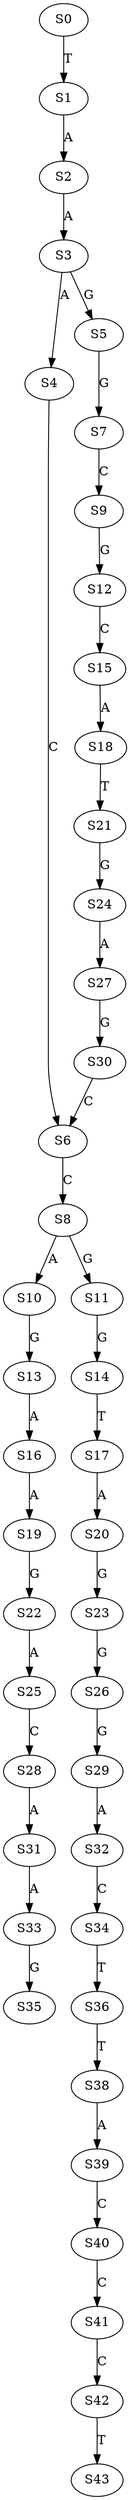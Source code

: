strict digraph  {
	S0 -> S1 [ label = T ];
	S1 -> S2 [ label = A ];
	S2 -> S3 [ label = A ];
	S3 -> S4 [ label = A ];
	S3 -> S5 [ label = G ];
	S4 -> S6 [ label = C ];
	S5 -> S7 [ label = G ];
	S6 -> S8 [ label = C ];
	S7 -> S9 [ label = C ];
	S8 -> S10 [ label = A ];
	S8 -> S11 [ label = G ];
	S9 -> S12 [ label = G ];
	S10 -> S13 [ label = G ];
	S11 -> S14 [ label = G ];
	S12 -> S15 [ label = C ];
	S13 -> S16 [ label = A ];
	S14 -> S17 [ label = T ];
	S15 -> S18 [ label = A ];
	S16 -> S19 [ label = A ];
	S17 -> S20 [ label = A ];
	S18 -> S21 [ label = T ];
	S19 -> S22 [ label = G ];
	S20 -> S23 [ label = G ];
	S21 -> S24 [ label = G ];
	S22 -> S25 [ label = A ];
	S23 -> S26 [ label = G ];
	S24 -> S27 [ label = A ];
	S25 -> S28 [ label = C ];
	S26 -> S29 [ label = G ];
	S27 -> S30 [ label = G ];
	S28 -> S31 [ label = A ];
	S29 -> S32 [ label = A ];
	S30 -> S6 [ label = C ];
	S31 -> S33 [ label = A ];
	S32 -> S34 [ label = C ];
	S33 -> S35 [ label = G ];
	S34 -> S36 [ label = T ];
	S36 -> S38 [ label = T ];
	S38 -> S39 [ label = A ];
	S39 -> S40 [ label = C ];
	S40 -> S41 [ label = C ];
	S41 -> S42 [ label = C ];
	S42 -> S43 [ label = T ];
}
